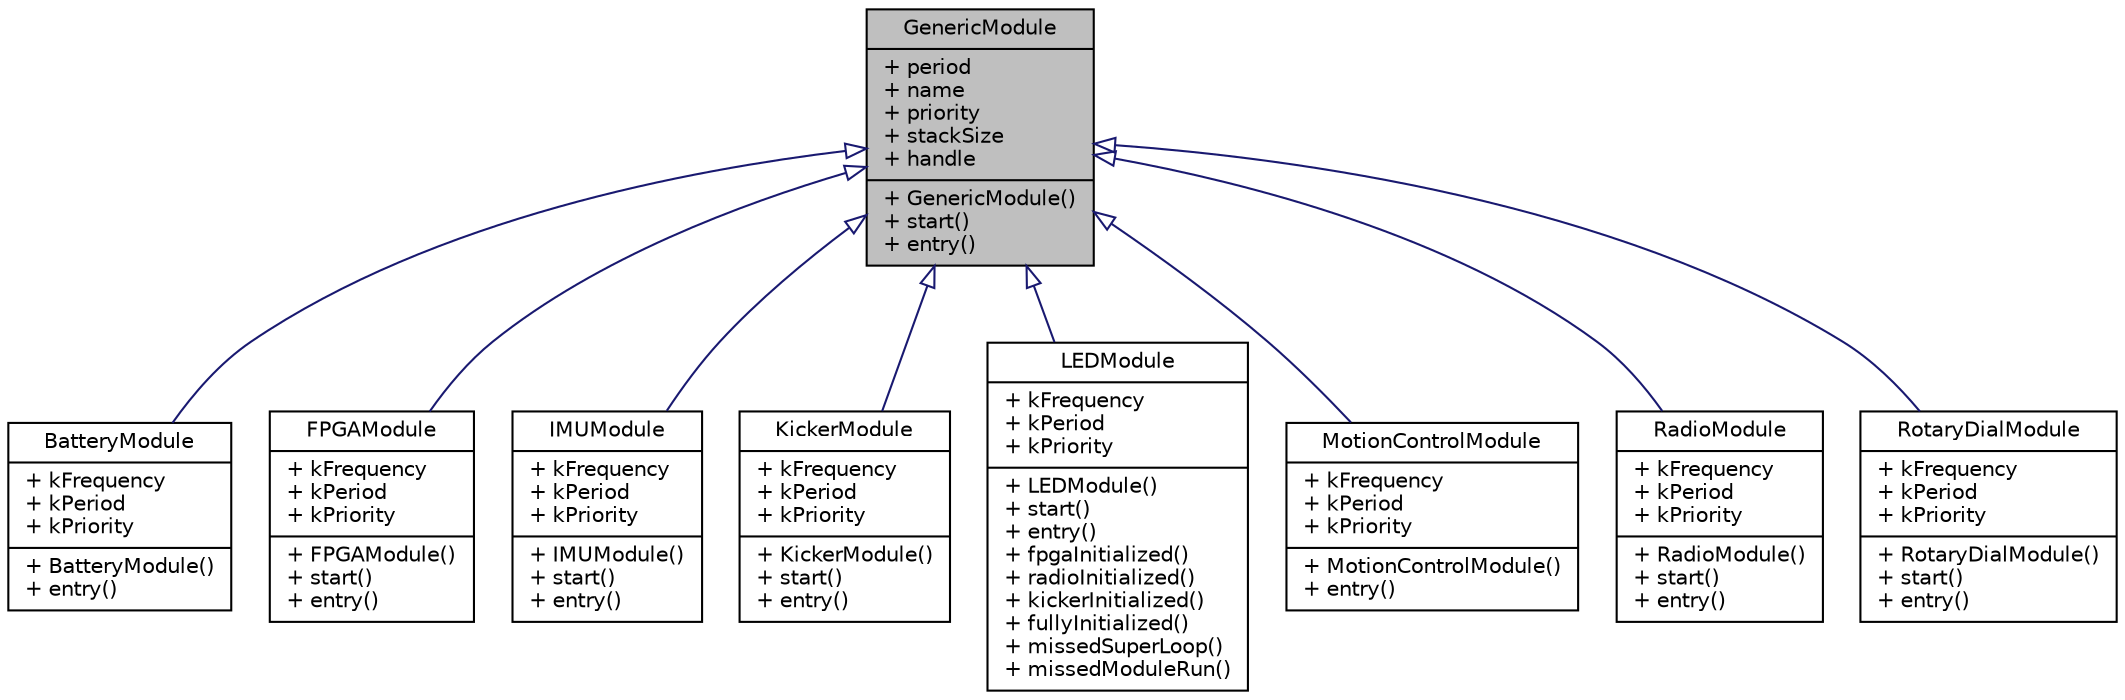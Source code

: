digraph "GenericModule"
{
  edge [fontname="Helvetica",fontsize="10",labelfontname="Helvetica",labelfontsize="10"];
  node [fontname="Helvetica",fontsize="10",shape=record];
  Node0 [label="{GenericModule\n|+ period\l+ name\l+ priority\l+ stackSize\l+ handle\l|+ GenericModule()\l+ start()\l+ entry()\l}",height=0.2,width=0.4,color="black", fillcolor="grey75", style="filled", fontcolor="black"];
  Node0 -> Node1 [dir="back",color="midnightblue",fontsize="10",style="solid",arrowtail="onormal",fontname="Helvetica"];
  Node1 [label="{BatteryModule\n|+ kFrequency\l+ kPeriod\l+ kPriority\l|+ BatteryModule()\l+ entry()\l}",height=0.2,width=0.4,color="black", fillcolor="white", style="filled",URL="$class_battery_module.html"];
  Node0 -> Node2 [dir="back",color="midnightblue",fontsize="10",style="solid",arrowtail="onormal",fontname="Helvetica"];
  Node2 [label="{FPGAModule\n|+ kFrequency\l+ kPeriod\l+ kPriority\l|+ FPGAModule()\l+ start()\l+ entry()\l}",height=0.2,width=0.4,color="black", fillcolor="white", style="filled",URL="$class_f_p_g_a_module.html"];
  Node0 -> Node3 [dir="back",color="midnightblue",fontsize="10",style="solid",arrowtail="onormal",fontname="Helvetica"];
  Node3 [label="{IMUModule\n|+ kFrequency\l+ kPeriod\l+ kPriority\l|+ IMUModule()\l+ start()\l+ entry()\l}",height=0.2,width=0.4,color="black", fillcolor="white", style="filled",URL="$class_i_m_u_module.html"];
  Node0 -> Node4 [dir="back",color="midnightblue",fontsize="10",style="solid",arrowtail="onormal",fontname="Helvetica"];
  Node4 [label="{KickerModule\n|+ kFrequency\l+ kPeriod\l+ kPriority\l|+ KickerModule()\l+ start()\l+ entry()\l}",height=0.2,width=0.4,color="black", fillcolor="white", style="filled",URL="$class_kicker_module.html"];
  Node0 -> Node5 [dir="back",color="midnightblue",fontsize="10",style="solid",arrowtail="onormal",fontname="Helvetica"];
  Node5 [label="{LEDModule\n|+ kFrequency\l+ kPeriod\l+ kPriority\l|+ LEDModule()\l+ start()\l+ entry()\l+ fpgaInitialized()\l+ radioInitialized()\l+ kickerInitialized()\l+ fullyInitialized()\l+ missedSuperLoop()\l+ missedModuleRun()\l}",height=0.2,width=0.4,color="black", fillcolor="white", style="filled",URL="$class_l_e_d_module.html"];
  Node0 -> Node6 [dir="back",color="midnightblue",fontsize="10",style="solid",arrowtail="onormal",fontname="Helvetica"];
  Node6 [label="{MotionControlModule\n|+ kFrequency\l+ kPeriod\l+ kPriority\l|+ MotionControlModule()\l+ entry()\l}",height=0.2,width=0.4,color="black", fillcolor="white", style="filled",URL="$class_motion_control_module.html"];
  Node0 -> Node7 [dir="back",color="midnightblue",fontsize="10",style="solid",arrowtail="onormal",fontname="Helvetica"];
  Node7 [label="{RadioModule\n|+ kFrequency\l+ kPeriod\l+ kPriority\l|+ RadioModule()\l+ start()\l+ entry()\l}",height=0.2,width=0.4,color="black", fillcolor="white", style="filled",URL="$class_radio_module.html"];
  Node0 -> Node8 [dir="back",color="midnightblue",fontsize="10",style="solid",arrowtail="onormal",fontname="Helvetica"];
  Node8 [label="{RotaryDialModule\n|+ kFrequency\l+ kPeriod\l+ kPriority\l|+ RotaryDialModule()\l+ start()\l+ entry()\l}",height=0.2,width=0.4,color="black", fillcolor="white", style="filled",URL="$class_rotary_dial_module.html"];
}
